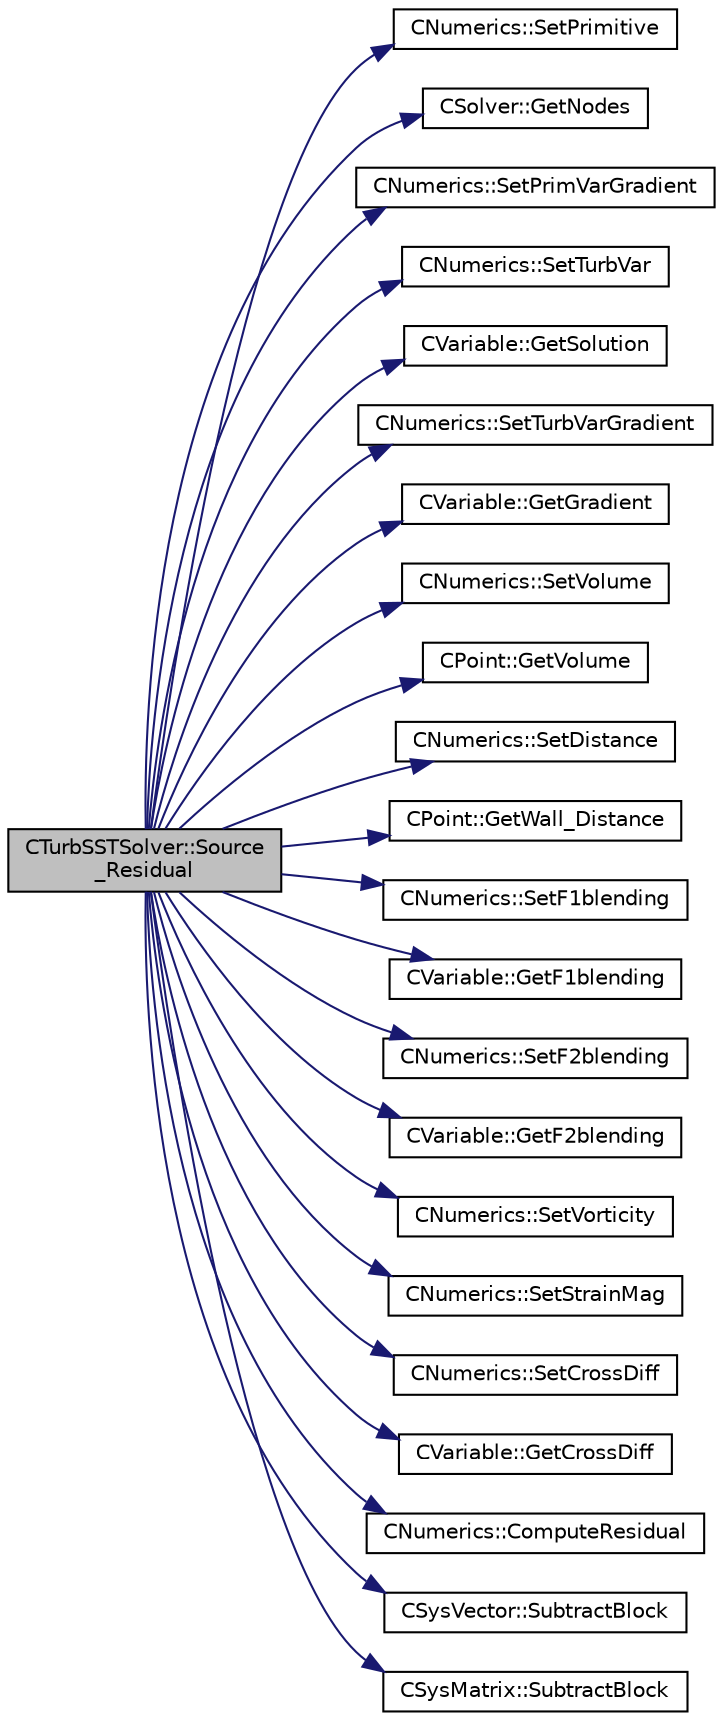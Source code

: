 digraph "CTurbSSTSolver::Source_Residual"
{
  edge [fontname="Helvetica",fontsize="10",labelfontname="Helvetica",labelfontsize="10"];
  node [fontname="Helvetica",fontsize="10",shape=record];
  rankdir="LR";
  Node543 [label="CTurbSSTSolver::Source\l_Residual",height=0.2,width=0.4,color="black", fillcolor="grey75", style="filled", fontcolor="black"];
  Node543 -> Node544 [color="midnightblue",fontsize="10",style="solid",fontname="Helvetica"];
  Node544 [label="CNumerics::SetPrimitive",height=0.2,width=0.4,color="black", fillcolor="white", style="filled",URL="$class_c_numerics.html#af72b17d397adf09beed2e99e2daf895c",tooltip="Set the value of the primitive variables. "];
  Node543 -> Node545 [color="midnightblue",fontsize="10",style="solid",fontname="Helvetica"];
  Node545 [label="CSolver::GetNodes",height=0.2,width=0.4,color="black", fillcolor="white", style="filled",URL="$class_c_solver.html#af3198e52a2ea377bb765647b5e697197",tooltip="Allow outside access to the nodes of the solver, containing conservatives, primitives, etc. "];
  Node543 -> Node546 [color="midnightblue",fontsize="10",style="solid",fontname="Helvetica"];
  Node546 [label="CNumerics::SetPrimVarGradient",height=0.2,width=0.4,color="black", fillcolor="white", style="filled",URL="$class_c_numerics.html#a22772ccb1c59b1267152d4cc9825a98a",tooltip="Set the gradient of the primitive variables. "];
  Node543 -> Node547 [color="midnightblue",fontsize="10",style="solid",fontname="Helvetica"];
  Node547 [label="CNumerics::SetTurbVar",height=0.2,width=0.4,color="black", fillcolor="white", style="filled",URL="$class_c_numerics.html#a694708b330c1e25e59f3b3ee8be64fbb",tooltip="Set the value of the turbulent variable. "];
  Node543 -> Node548 [color="midnightblue",fontsize="10",style="solid",fontname="Helvetica"];
  Node548 [label="CVariable::GetSolution",height=0.2,width=0.4,color="black", fillcolor="white", style="filled",URL="$class_c_variable.html#a261483e39c23c1de7cb9aea7e917c121",tooltip="Get the solution. "];
  Node543 -> Node549 [color="midnightblue",fontsize="10",style="solid",fontname="Helvetica"];
  Node549 [label="CNumerics::SetTurbVarGradient",height=0.2,width=0.4,color="black", fillcolor="white", style="filled",URL="$class_c_numerics.html#a42a39ae6557a400a4d811820c61de3cb",tooltip="Set the gradient of the turbulent variables. "];
  Node543 -> Node550 [color="midnightblue",fontsize="10",style="solid",fontname="Helvetica"];
  Node550 [label="CVariable::GetGradient",height=0.2,width=0.4,color="black", fillcolor="white", style="filled",URL="$class_c_variable.html#a7b58da4a928d622e7c2d4b4db047769d",tooltip="Get the value of the solution gradient. "];
  Node543 -> Node551 [color="midnightblue",fontsize="10",style="solid",fontname="Helvetica"];
  Node551 [label="CNumerics::SetVolume",height=0.2,width=0.4,color="black", fillcolor="white", style="filled",URL="$class_c_numerics.html#a53c24228ba235c1a0c2e4509243e5e88",tooltip="Set the value of the volume of the control volume. "];
  Node543 -> Node552 [color="midnightblue",fontsize="10",style="solid",fontname="Helvetica"];
  Node552 [label="CPoint::GetVolume",height=0.2,width=0.4,color="black", fillcolor="white", style="filled",URL="$class_c_point.html#a3c526a15e767c7de9cf163800aa581e5",tooltip="Get area or volume of the control volume. "];
  Node543 -> Node553 [color="midnightblue",fontsize="10",style="solid",fontname="Helvetica"];
  Node553 [label="CNumerics::SetDistance",height=0.2,width=0.4,color="black", fillcolor="white", style="filled",URL="$class_c_numerics.html#a9c9dd8be231884769f29c799db2404be",tooltip="Set the value of the distance from the nearest wall. "];
  Node543 -> Node554 [color="midnightblue",fontsize="10",style="solid",fontname="Helvetica"];
  Node554 [label="CPoint::GetWall_Distance",height=0.2,width=0.4,color="black", fillcolor="white", style="filled",URL="$class_c_point.html#a2ec241bcb847e4bae03e8df907a18b15",tooltip="Get the value of the distance to the nearest wall. "];
  Node543 -> Node555 [color="midnightblue",fontsize="10",style="solid",fontname="Helvetica"];
  Node555 [label="CNumerics::SetF1blending",height=0.2,width=0.4,color="black", fillcolor="white", style="filled",URL="$class_c_numerics.html#a24166c99ca7f8f2d66e957a15519e7a1",tooltip="Set the value of the first blending function. "];
  Node543 -> Node556 [color="midnightblue",fontsize="10",style="solid",fontname="Helvetica"];
  Node556 [label="CVariable::GetF1blending",height=0.2,width=0.4,color="black", fillcolor="white", style="filled",URL="$class_c_variable.html#a8917b262cfd00020b568078370fe914a",tooltip="Get the first blending function of the SST model. "];
  Node543 -> Node557 [color="midnightblue",fontsize="10",style="solid",fontname="Helvetica"];
  Node557 [label="CNumerics::SetF2blending",height=0.2,width=0.4,color="black", fillcolor="white", style="filled",URL="$class_c_numerics.html#a59b705aea14de1134dc80e16cab03c4c",tooltip="Set the value of the second blending function. "];
  Node543 -> Node558 [color="midnightblue",fontsize="10",style="solid",fontname="Helvetica"];
  Node558 [label="CVariable::GetF2blending",height=0.2,width=0.4,color="black", fillcolor="white", style="filled",URL="$class_c_variable.html#adb53c38a8aee5ef2a68acc38042279fb",tooltip="Get the second blending function of the SST model. "];
  Node543 -> Node559 [color="midnightblue",fontsize="10",style="solid",fontname="Helvetica"];
  Node559 [label="CNumerics::SetVorticity",height=0.2,width=0.4,color="black", fillcolor="white", style="filled",URL="$class_c_numerics.html#a7156d1bb1018a81fbe27647ee51ce62e",tooltip="Set the value of the vorticity. "];
  Node543 -> Node560 [color="midnightblue",fontsize="10",style="solid",fontname="Helvetica"];
  Node560 [label="CNumerics::SetStrainMag",height=0.2,width=0.4,color="black", fillcolor="white", style="filled",URL="$class_c_numerics.html#af43350670d76cf65cb12370db38bf499",tooltip="Set the value of the rate of strain magnitude. "];
  Node543 -> Node561 [color="midnightblue",fontsize="10",style="solid",fontname="Helvetica"];
  Node561 [label="CNumerics::SetCrossDiff",height=0.2,width=0.4,color="black", fillcolor="white", style="filled",URL="$class_c_numerics.html#a9177fa444ac3c930641e5b6328be21b6",tooltip="Set the value of the cross diffusion for the SST model. "];
  Node543 -> Node562 [color="midnightblue",fontsize="10",style="solid",fontname="Helvetica"];
  Node562 [label="CVariable::GetCrossDiff",height=0.2,width=0.4,color="black", fillcolor="white", style="filled",URL="$class_c_variable.html#ad65c4ce2b9830821dccdd9b55714b6af",tooltip="Get the value of the cross diffusion of tke and omega. "];
  Node543 -> Node563 [color="midnightblue",fontsize="10",style="solid",fontname="Helvetica"];
  Node563 [label="CNumerics::ComputeResidual",height=0.2,width=0.4,color="black", fillcolor="white", style="filled",URL="$class_c_numerics.html#abe734316e0047f463f059fd77a281958",tooltip="Compute the numerical residual. "];
  Node543 -> Node564 [color="midnightblue",fontsize="10",style="solid",fontname="Helvetica"];
  Node564 [label="CSysVector::SubtractBlock",height=0.2,width=0.4,color="black", fillcolor="white", style="filled",URL="$class_c_sys_vector.html#a732b302ca148d38b442bfe7e096a81be",tooltip="Subtract val_residual to the residual. "];
  Node543 -> Node565 [color="midnightblue",fontsize="10",style="solid",fontname="Helvetica"];
  Node565 [label="CSysMatrix::SubtractBlock",height=0.2,width=0.4,color="black", fillcolor="white", style="filled",URL="$class_c_sys_matrix.html#af913d33707e948c30fff5a62773ef5c6",tooltip="Subtracts the specified block to the sparse matrix. "];
}
